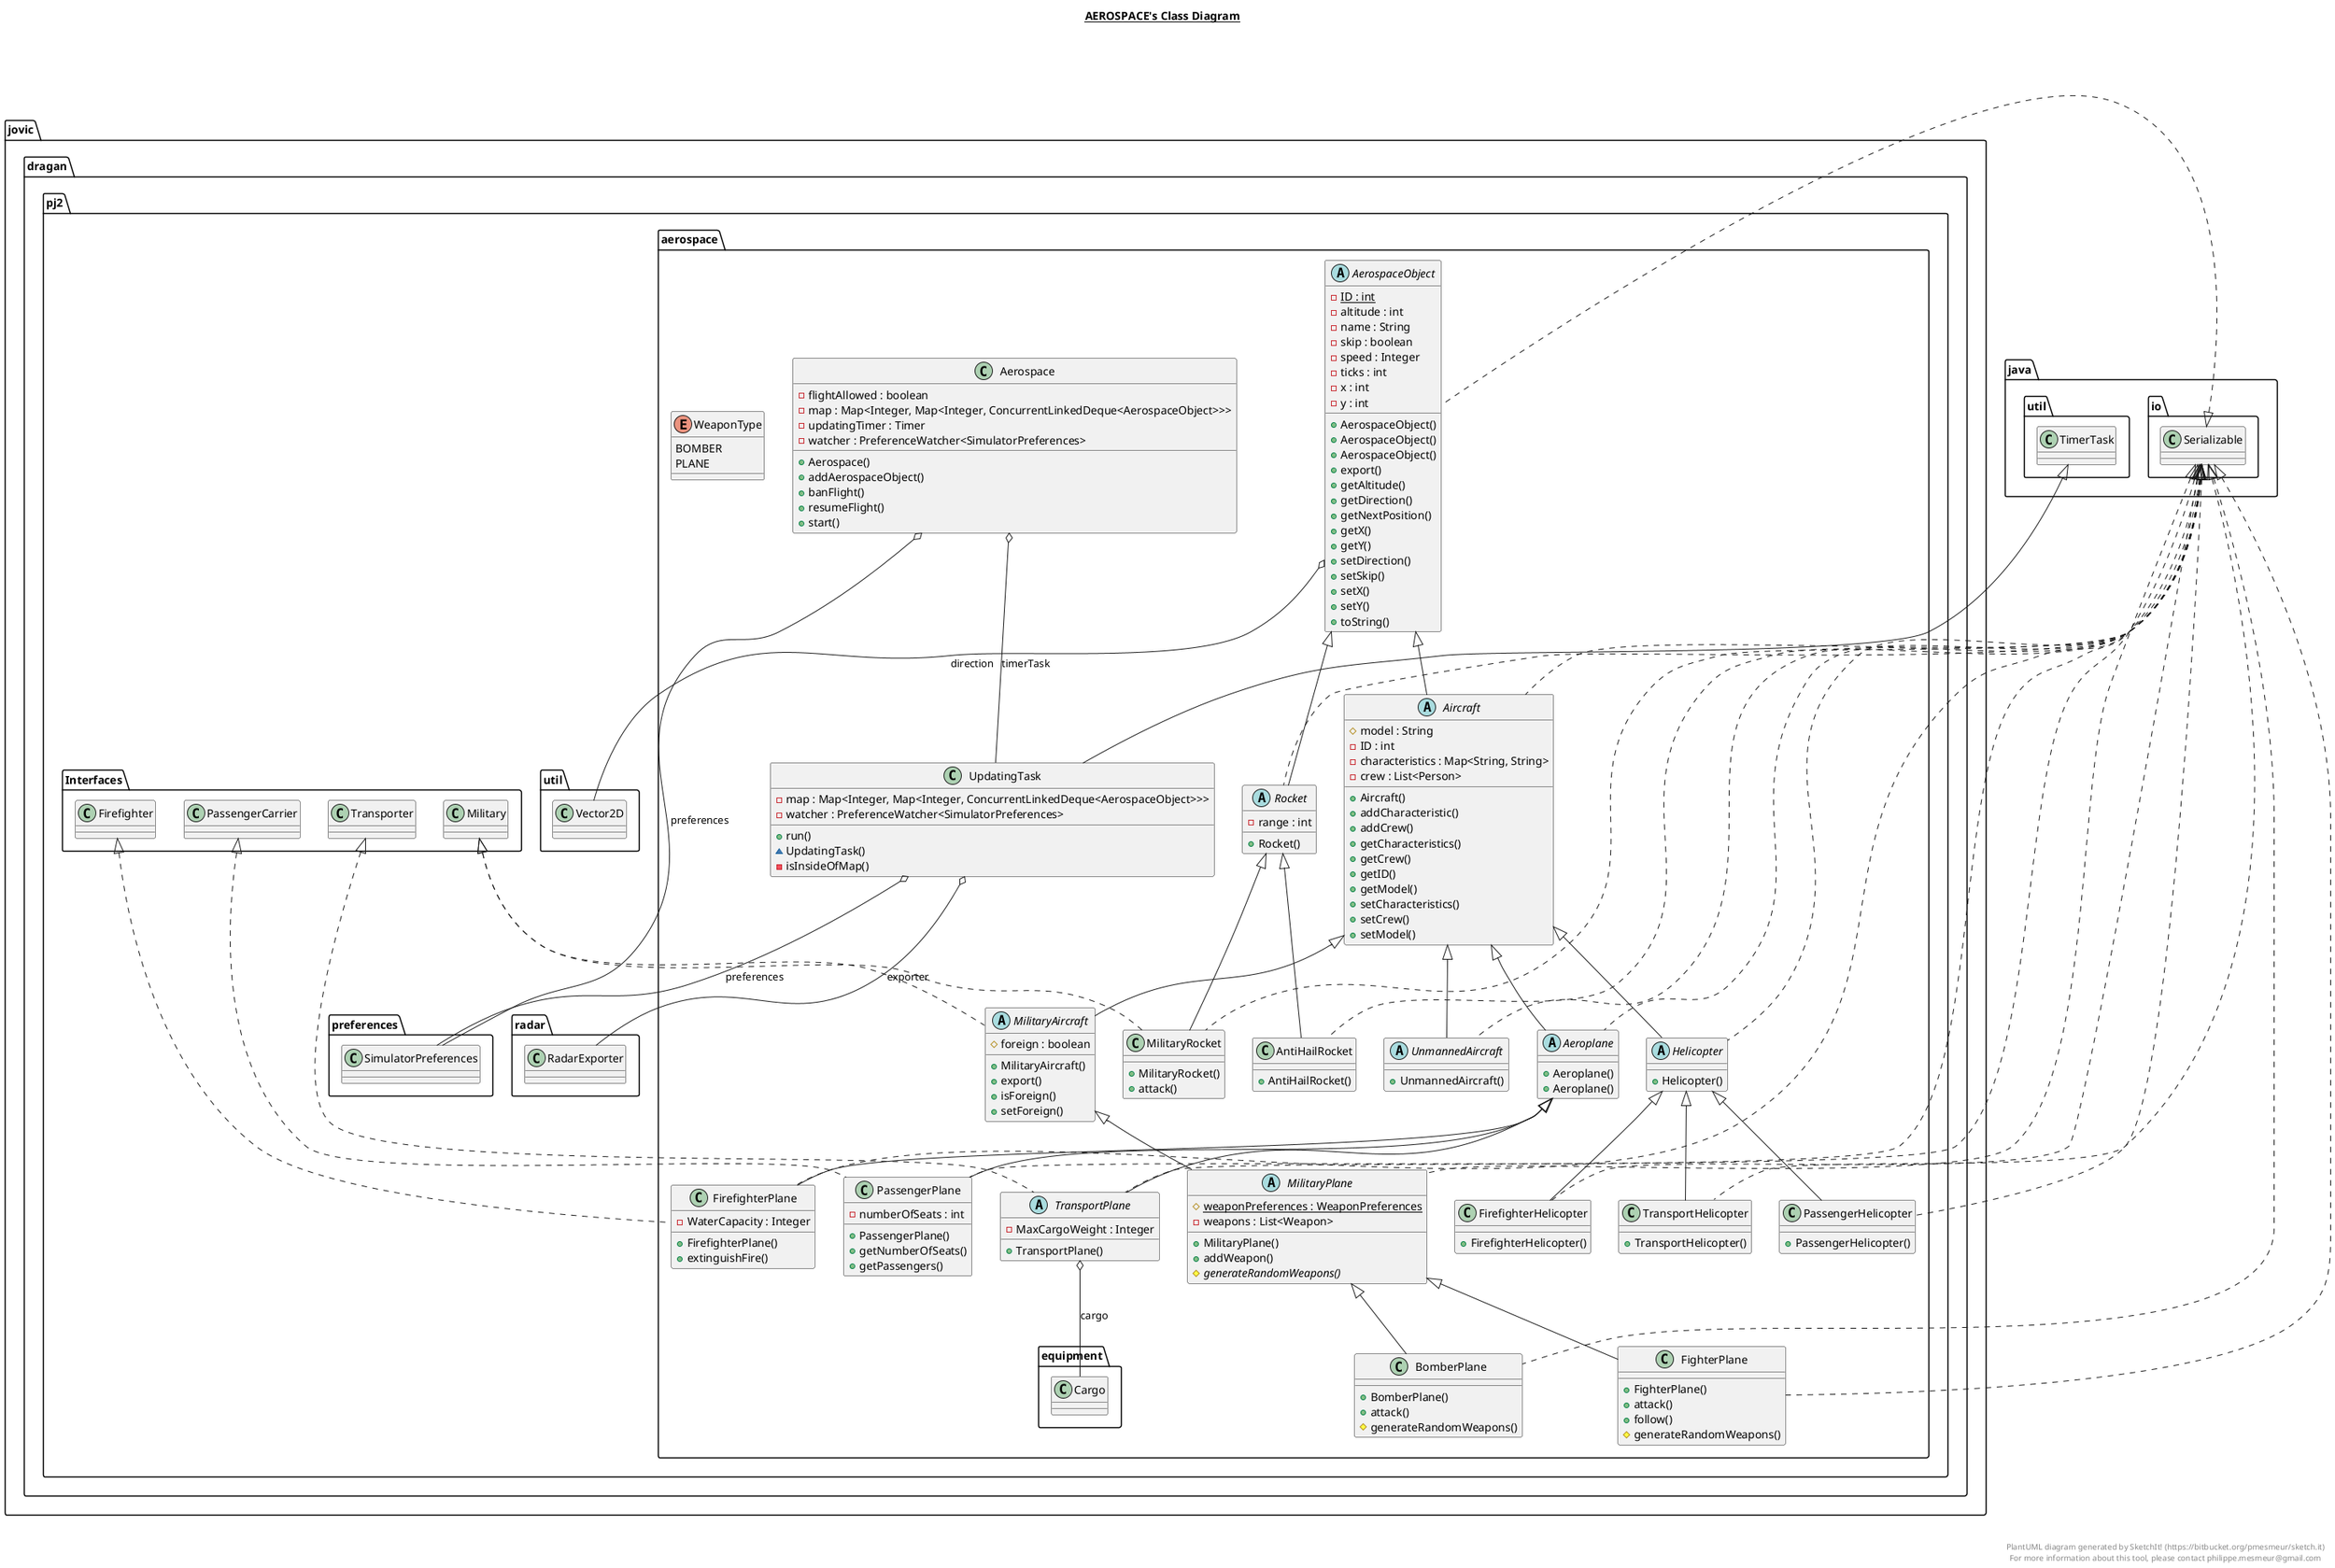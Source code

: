 @startuml

title __AEROSPACE's Class Diagram__\n

  namespace jovic.dragan.pj2.aerospace {
    abstract class jovic.dragan.pj2.aerospace.Aeroplane {
        + Aeroplane()
        + Aeroplane()
    }
  }
  

  namespace jovic.dragan.pj2.aerospace {
    class jovic.dragan.pj2.aerospace.Aerospace {
        - flightAllowed : boolean
        - map : Map<Integer, Map<Integer, ConcurrentLinkedDeque<AerospaceObject>>>
        - updatingTimer : Timer
        - watcher : PreferenceWatcher<SimulatorPreferences>
        + Aerospace()
        + addAerospaceObject()
        + banFlight()
        + resumeFlight()
        + start()
    }
  }
  

  namespace jovic.dragan.pj2.aerospace {
    abstract class jovic.dragan.pj2.aerospace.AerospaceObject {
        {static} - ID : int
        - altitude : int
        - name : String
        - skip : boolean
        - speed : Integer
        - ticks : int
        - x : int
        - y : int
        + AerospaceObject()
        + AerospaceObject()
        + AerospaceObject()
        + export()
        + getAltitude()
        + getDirection()
        + getNextPosition()
        + getX()
        + getY()
        + setDirection()
        + setSkip()
        + setX()
        + setY()
        + toString()
    }
  }
  

  namespace jovic.dragan.pj2.aerospace {
    abstract class jovic.dragan.pj2.aerospace.Aircraft {
        # model : String
        - ID : int
        - characteristics : Map<String, String>
        - crew : List<Person>
        + Aircraft()
        + addCharacteristic()
        + addCrew()
        + getCharacteristics()
        + getCrew()
        + getID()
        + getModel()
        + setCharacteristics()
        + setCrew()
        + setModel()
    }
  }
  

  namespace jovic.dragan.pj2.aerospace {
    class jovic.dragan.pj2.aerospace.AntiHailRocket {
        + AntiHailRocket()
    }
  }
  

  namespace jovic.dragan.pj2.aerospace {
    class jovic.dragan.pj2.aerospace.BomberPlane {
        + BomberPlane()
        + attack()
        # generateRandomWeapons()
    }
  }
  

  namespace jovic.dragan.pj2.aerospace {
    class jovic.dragan.pj2.aerospace.FighterPlane {
        + FighterPlane()
        + attack()
        + follow()
        # generateRandomWeapons()
    }
  }
  

  namespace jovic.dragan.pj2.aerospace {
    class jovic.dragan.pj2.aerospace.FirefighterHelicopter {
        + FirefighterHelicopter()
    }
  }
  

  namespace jovic.dragan.pj2.aerospace {
    class jovic.dragan.pj2.aerospace.FirefighterPlane {
        - WaterCapacity : Integer
        + FirefighterPlane()
        + extinguishFire()
    }
  }
  

  namespace jovic.dragan.pj2.aerospace {
    abstract class jovic.dragan.pj2.aerospace.Helicopter {
        + Helicopter()
    }
  }
  

  namespace jovic.dragan.pj2.aerospace {
    abstract class jovic.dragan.pj2.aerospace.MilitaryAircraft {
        # foreign : boolean
        + MilitaryAircraft()
        + export()
        + isForeign()
        + setForeign()
    }
  }
  

  namespace jovic.dragan.pj2.aerospace {
    abstract class jovic.dragan.pj2.aerospace.MilitaryPlane {
        {static} # weaponPreferences : WeaponPreferences
        - weapons : List<Weapon>
        + MilitaryPlane()
        + addWeapon()
        {abstract} # generateRandomWeapons()
    }
  }
  

  namespace jovic.dragan.pj2.aerospace {
    enum WeaponType {
      BOMBER
      PLANE
    }
  }
  

  namespace jovic.dragan.pj2.aerospace {
    class jovic.dragan.pj2.aerospace.MilitaryRocket {
        + MilitaryRocket()
        + attack()
    }
  }
  

  namespace jovic.dragan.pj2.aerospace {
    class jovic.dragan.pj2.aerospace.PassengerHelicopter {
        + PassengerHelicopter()
    }
  }
  

  namespace jovic.dragan.pj2.aerospace {
    class jovic.dragan.pj2.aerospace.PassengerPlane {
        - numberOfSeats : int
        + PassengerPlane()
        + getNumberOfSeats()
        + getPassengers()
    }
  }
  

  namespace jovic.dragan.pj2.aerospace {
    abstract class jovic.dragan.pj2.aerospace.Rocket {
        - range : int
        + Rocket()
    }
  }
  

  namespace jovic.dragan.pj2.aerospace {
    class jovic.dragan.pj2.aerospace.TransportHelicopter {
        + TransportHelicopter()
    }
  }
  

  namespace jovic.dragan.pj2.aerospace {
    abstract class jovic.dragan.pj2.aerospace.TransportPlane {
        - MaxCargoWeight : Integer
        + TransportPlane()
    }
  }
  

  namespace jovic.dragan.pj2.aerospace {
    abstract class jovic.dragan.pj2.aerospace.UnmannedAircraft {
        + UnmannedAircraft()
    }
  }
  

  namespace jovic.dragan.pj2.aerospace {
    class jovic.dragan.pj2.aerospace.UpdatingTask {
        - map : Map<Integer, Map<Integer, ConcurrentLinkedDeque<AerospaceObject>>>
        - watcher : PreferenceWatcher<SimulatorPreferences>
        + run()
        ~ UpdatingTask()
        - isInsideOfMap()
    }
  }
  

  jovic.dragan.pj2.aerospace.Aeroplane .up.|> java.io.Serializable
  jovic.dragan.pj2.aerospace.Aeroplane -up-|> jovic.dragan.pj2.aerospace.Aircraft
  jovic.dragan.pj2.aerospace.Aerospace o-- jovic.dragan.pj2.preferences.SimulatorPreferences : preferences
  jovic.dragan.pj2.aerospace.Aerospace o-- jovic.dragan.pj2.aerospace.UpdatingTask : timerTask
  jovic.dragan.pj2.aerospace.AerospaceObject .up.|> java.io.Serializable
  jovic.dragan.pj2.aerospace.AerospaceObject o-- jovic.dragan.pj2.util.Vector2D : direction
  jovic.dragan.pj2.aerospace.Aircraft .up.|> java.io.Serializable
  jovic.dragan.pj2.aerospace.Aircraft -up-|> jovic.dragan.pj2.aerospace.AerospaceObject
  jovic.dragan.pj2.aerospace.AntiHailRocket .up.|> java.io.Serializable
  jovic.dragan.pj2.aerospace.AntiHailRocket -up-|> jovic.dragan.pj2.aerospace.Rocket
  jovic.dragan.pj2.aerospace.BomberPlane .up.|> java.io.Serializable
  jovic.dragan.pj2.aerospace.BomberPlane -up-|> jovic.dragan.pj2.aerospace.MilitaryPlane
  jovic.dragan.pj2.aerospace.FighterPlane .up.|> java.io.Serializable
  jovic.dragan.pj2.aerospace.FighterPlane -up-|> jovic.dragan.pj2.aerospace.MilitaryPlane
  jovic.dragan.pj2.aerospace.FirefighterHelicopter .up.|> java.io.Serializable
  jovic.dragan.pj2.aerospace.FirefighterHelicopter -up-|> jovic.dragan.pj2.aerospace.Helicopter
  jovic.dragan.pj2.aerospace.FirefighterPlane .up.|> java.io.Serializable
  jovic.dragan.pj2.aerospace.FirefighterPlane .up.|> jovic.dragan.pj2.Interfaces.Firefighter
  jovic.dragan.pj2.aerospace.FirefighterPlane -up-|> jovic.dragan.pj2.aerospace.Aeroplane
  jovic.dragan.pj2.aerospace.Helicopter .up.|> java.io.Serializable
  jovic.dragan.pj2.aerospace.Helicopter -up-|> jovic.dragan.pj2.aerospace.Aircraft
  jovic.dragan.pj2.aerospace.MilitaryAircraft .up.|> jovic.dragan.pj2.Interfaces.Military
  jovic.dragan.pj2.aerospace.MilitaryAircraft -up-|> jovic.dragan.pj2.aerospace.Aircraft
  jovic.dragan.pj2.aerospace.MilitaryPlane .up.|> java.io.Serializable
  jovic.dragan.pj2.aerospace.MilitaryPlane -up-|> jovic.dragan.pj2.aerospace.MilitaryAircraft
  jovic.dragan.pj2.aerospace.MilitaryPlane +-down- jovic.dragan.pj2.aerospace.MilitaryPlane.WeaponType
  jovic.dragan.pj2.aerospace.MilitaryRocket .up.|> java.io.Serializable
  jovic.dragan.pj2.aerospace.MilitaryRocket .up.|> jovic.dragan.pj2.Interfaces.Military
  jovic.dragan.pj2.aerospace.MilitaryRocket -up-|> jovic.dragan.pj2.aerospace.Rocket
  jovic.dragan.pj2.aerospace.PassengerHelicopter .up.|> java.io.Serializable
  jovic.dragan.pj2.aerospace.PassengerHelicopter -up-|> jovic.dragan.pj2.aerospace.Helicopter
  jovic.dragan.pj2.aerospace.PassengerPlane .up.|> java.io.Serializable
  jovic.dragan.pj2.aerospace.PassengerPlane .up.|> jovic.dragan.pj2.Interfaces.PassengerCarrier
  jovic.dragan.pj2.aerospace.PassengerPlane -up-|> jovic.dragan.pj2.aerospace.Aeroplane
  jovic.dragan.pj2.aerospace.Rocket .up.|> java.io.Serializable
  jovic.dragan.pj2.aerospace.Rocket -up-|> jovic.dragan.pj2.aerospace.AerospaceObject
  jovic.dragan.pj2.aerospace.TransportHelicopter .up.|> java.io.Serializable
  jovic.dragan.pj2.aerospace.TransportHelicopter -up-|> jovic.dragan.pj2.aerospace.Helicopter
  jovic.dragan.pj2.aerospace.TransportPlane .up.|> java.io.Serializable
  jovic.dragan.pj2.aerospace.TransportPlane .up.|> jovic.dragan.pj2.Interfaces.Transporter
  jovic.dragan.pj2.aerospace.TransportPlane -up-|> jovic.dragan.pj2.aerospace.Aeroplane
  jovic.dragan.pj2.aerospace.TransportPlane o-- jovic.dragan.pj2.aerospace.equipment.Cargo : cargo
  jovic.dragan.pj2.aerospace.UnmannedAircraft .up.|> java.io.Serializable
  jovic.dragan.pj2.aerospace.UnmannedAircraft -up-|> jovic.dragan.pj2.aerospace.Aircraft
  jovic.dragan.pj2.aerospace.UpdatingTask -up-|> java.util.TimerTask
  jovic.dragan.pj2.aerospace.UpdatingTask o-- jovic.dragan.pj2.radar.RadarExporter : exporter
  jovic.dragan.pj2.aerospace.UpdatingTask o-- jovic.dragan.pj2.preferences.SimulatorPreferences : preferences


right footer


PlantUML diagram generated by SketchIt! (https://bitbucket.org/pmesmeur/sketch.it)
For more information about this tool, please contact philippe.mesmeur@gmail.com
endfooter

@enduml
